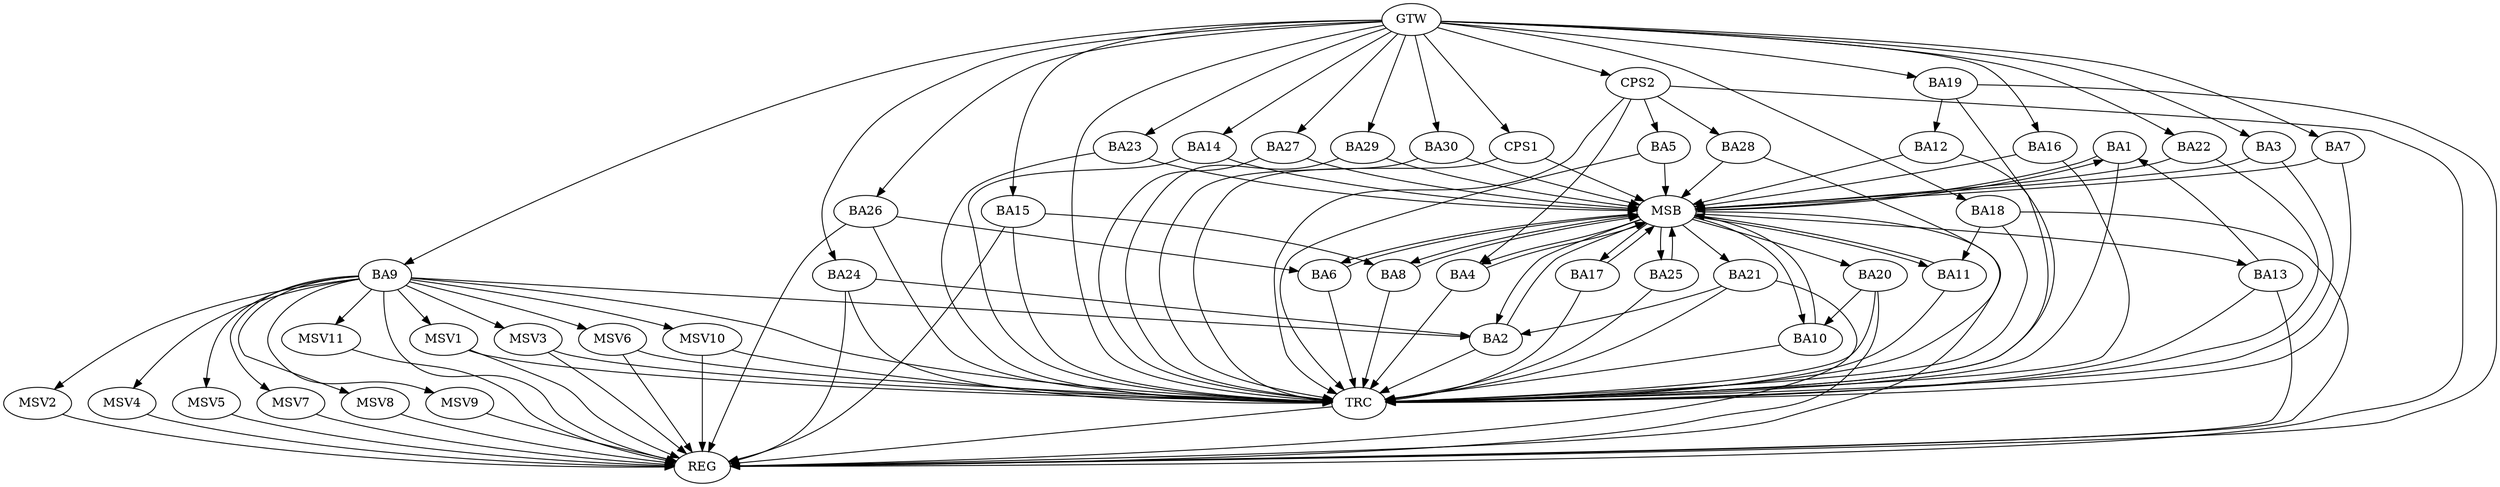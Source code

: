 strict digraph G {
  BA1 [ label="BA1" ];
  BA2 [ label="BA2" ];
  BA3 [ label="BA3" ];
  BA4 [ label="BA4" ];
  BA5 [ label="BA5" ];
  BA6 [ label="BA6" ];
  BA7 [ label="BA7" ];
  BA8 [ label="BA8" ];
  BA9 [ label="BA9" ];
  BA10 [ label="BA10" ];
  BA11 [ label="BA11" ];
  BA12 [ label="BA12" ];
  BA13 [ label="BA13" ];
  BA14 [ label="BA14" ];
  BA15 [ label="BA15" ];
  BA16 [ label="BA16" ];
  BA17 [ label="BA17" ];
  BA18 [ label="BA18" ];
  BA19 [ label="BA19" ];
  BA20 [ label="BA20" ];
  BA21 [ label="BA21" ];
  BA22 [ label="BA22" ];
  BA23 [ label="BA23" ];
  BA24 [ label="BA24" ];
  BA25 [ label="BA25" ];
  BA26 [ label="BA26" ];
  BA27 [ label="BA27" ];
  BA28 [ label="BA28" ];
  BA29 [ label="BA29" ];
  BA30 [ label="BA30" ];
  CPS1 [ label="CPS1" ];
  CPS2 [ label="CPS2" ];
  GTW [ label="GTW" ];
  REG [ label="REG" ];
  MSB [ label="MSB" ];
  TRC [ label="TRC" ];
  MSV1 [ label="MSV1" ];
  MSV2 [ label="MSV2" ];
  MSV3 [ label="MSV3" ];
  MSV4 [ label="MSV4" ];
  MSV5 [ label="MSV5" ];
  MSV6 [ label="MSV6" ];
  MSV7 [ label="MSV7" ];
  MSV8 [ label="MSV8" ];
  MSV9 [ label="MSV9" ];
  MSV10 [ label="MSV10" ];
  MSV11 [ label="MSV11" ];
  BA9 -> BA2;
  BA13 -> BA1;
  BA15 -> BA8;
  BA18 -> BA11;
  BA19 -> BA12;
  BA20 -> BA10;
  BA21 -> BA2;
  BA24 -> BA2;
  BA26 -> BA6;
  CPS2 -> BA5;
  CPS2 -> BA4;
  CPS2 -> BA28;
  GTW -> BA3;
  GTW -> BA7;
  GTW -> BA9;
  GTW -> BA14;
  GTW -> BA15;
  GTW -> BA16;
  GTW -> BA18;
  GTW -> BA19;
  GTW -> BA22;
  GTW -> BA23;
  GTW -> BA24;
  GTW -> BA26;
  GTW -> BA27;
  GTW -> BA29;
  GTW -> BA30;
  GTW -> CPS1;
  GTW -> CPS2;
  BA9 -> REG;
  BA13 -> REG;
  BA15 -> REG;
  BA18 -> REG;
  BA19 -> REG;
  BA20 -> REG;
  BA21 -> REG;
  BA24 -> REG;
  BA26 -> REG;
  CPS2 -> REG;
  BA1 -> MSB;
  MSB -> BA2;
  MSB -> REG;
  BA2 -> MSB;
  MSB -> BA1;
  BA3 -> MSB;
  BA4 -> MSB;
  BA5 -> MSB;
  BA6 -> MSB;
  BA7 -> MSB;
  MSB -> BA6;
  BA8 -> MSB;
  MSB -> BA4;
  BA10 -> MSB;
  BA11 -> MSB;
  MSB -> BA10;
  BA12 -> MSB;
  BA14 -> MSB;
  MSB -> BA8;
  BA16 -> MSB;
  BA17 -> MSB;
  BA22 -> MSB;
  MSB -> BA20;
  BA23 -> MSB;
  MSB -> BA11;
  BA25 -> MSB;
  BA27 -> MSB;
  BA28 -> MSB;
  BA29 -> MSB;
  MSB -> BA13;
  BA30 -> MSB;
  CPS1 -> MSB;
  MSB -> BA21;
  MSB -> BA17;
  MSB -> BA25;
  BA1 -> TRC;
  BA2 -> TRC;
  BA3 -> TRC;
  BA4 -> TRC;
  BA5 -> TRC;
  BA6 -> TRC;
  BA7 -> TRC;
  BA8 -> TRC;
  BA9 -> TRC;
  BA10 -> TRC;
  BA11 -> TRC;
  BA12 -> TRC;
  BA13 -> TRC;
  BA14 -> TRC;
  BA15 -> TRC;
  BA16 -> TRC;
  BA17 -> TRC;
  BA18 -> TRC;
  BA19 -> TRC;
  BA20 -> TRC;
  BA21 -> TRC;
  BA22 -> TRC;
  BA23 -> TRC;
  BA24 -> TRC;
  BA25 -> TRC;
  BA26 -> TRC;
  BA27 -> TRC;
  BA28 -> TRC;
  BA29 -> TRC;
  BA30 -> TRC;
  CPS1 -> TRC;
  CPS2 -> TRC;
  GTW -> TRC;
  TRC -> REG;
  BA9 -> MSV1;
  BA9 -> MSV2;
  BA9 -> MSV3;
  BA9 -> MSV4;
  BA9 -> MSV5;
  BA9 -> MSV6;
  MSV1 -> REG;
  MSV1 -> TRC;
  MSV2 -> REG;
  MSV3 -> REG;
  MSV3 -> TRC;
  MSV4 -> REG;
  MSV5 -> REG;
  MSV6 -> REG;
  MSV6 -> TRC;
  BA9 -> MSV7;
  MSV7 -> REG;
  BA9 -> MSV8;
  MSV8 -> REG;
  BA9 -> MSV9;
  BA9 -> MSV10;
  MSV9 -> REG;
  MSV10 -> REG;
  MSV10 -> TRC;
  BA9 -> MSV11;
  MSV11 -> REG;
}
